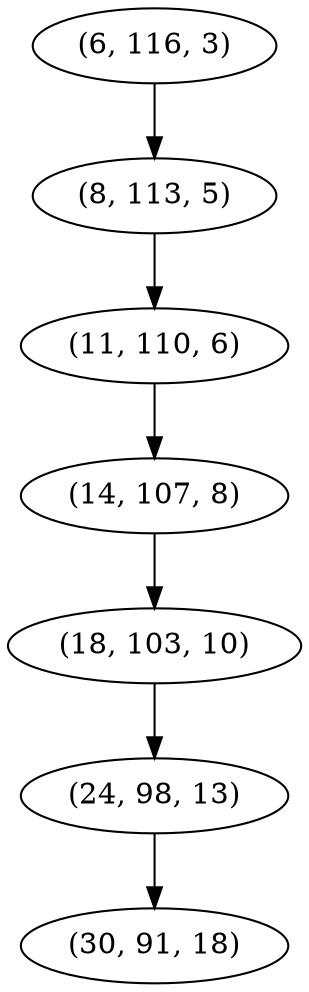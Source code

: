 digraph tree {
    "(6, 116, 3)";
    "(8, 113, 5)";
    "(11, 110, 6)";
    "(14, 107, 8)";
    "(18, 103, 10)";
    "(24, 98, 13)";
    "(30, 91, 18)";
    "(6, 116, 3)" -> "(8, 113, 5)";
    "(8, 113, 5)" -> "(11, 110, 6)";
    "(11, 110, 6)" -> "(14, 107, 8)";
    "(14, 107, 8)" -> "(18, 103, 10)";
    "(18, 103, 10)" -> "(24, 98, 13)";
    "(24, 98, 13)" -> "(30, 91, 18)";
}
